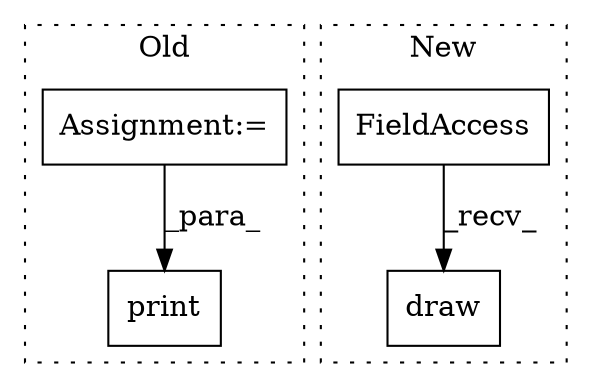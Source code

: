 digraph G {
subgraph cluster0 {
1 [label="print" a="32" s="2452,2462" l="6,1" shape="box"];
4 [label="Assignment:=" a="7" s="2405" l="1" shape="box"];
label = "Old";
style="dotted";
}
subgraph cluster1 {
2 [label="draw" a="32" s="2537" l="6" shape="box"];
3 [label="FieldAccess" a="22" s="2526" l="10" shape="box"];
label = "New";
style="dotted";
}
3 -> 2 [label="_recv_"];
4 -> 1 [label="_para_"];
}